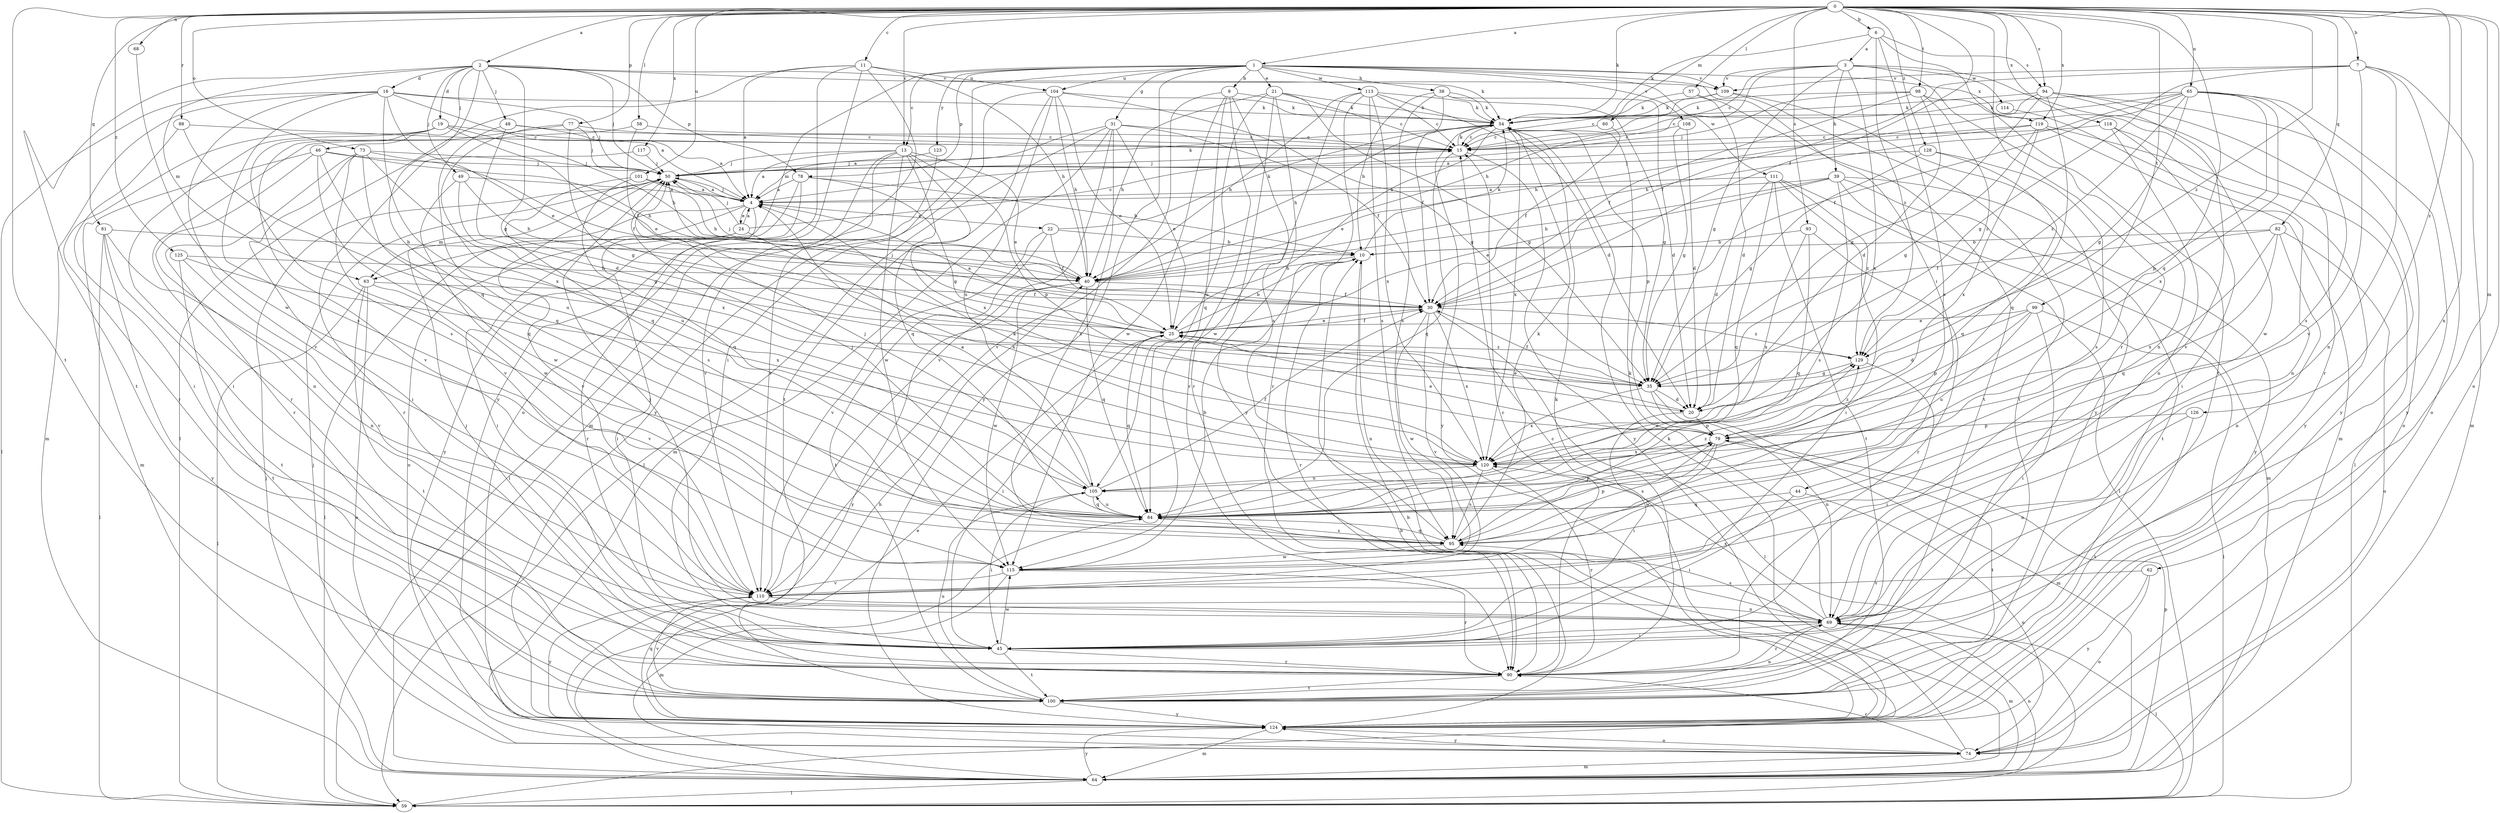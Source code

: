 strict digraph  {
0;
1;
2;
3;
4;
6;
7;
9;
10;
11;
13;
15;
16;
19;
20;
21;
22;
24;
25;
30;
31;
35;
38;
39;
40;
44;
45;
46;
48;
49;
50;
54;
57;
58;
59;
60;
62;
63;
64;
65;
68;
69;
73;
74;
77;
78;
79;
81;
82;
84;
88;
90;
93;
94;
95;
98;
99;
100;
101;
104;
105;
108;
109;
110;
111;
113;
114;
115;
117;
118;
119;
120;
123;
124;
125;
126;
128;
129;
0 -> 1  [label=a];
0 -> 2  [label=a];
0 -> 6  [label=b];
0 -> 7  [label=b];
0 -> 11  [label=c];
0 -> 13  [label=c];
0 -> 30  [label=f];
0 -> 54  [label=k];
0 -> 57  [label=l];
0 -> 58  [label=l];
0 -> 60  [label=m];
0 -> 62  [label=m];
0 -> 65  [label=n];
0 -> 68  [label=n];
0 -> 69  [label=n];
0 -> 73  [label=o];
0 -> 74  [label=o];
0 -> 77  [label=p];
0 -> 81  [label=q];
0 -> 82  [label=q];
0 -> 84  [label=q];
0 -> 88  [label=r];
0 -> 90  [label=r];
0 -> 93  [label=s];
0 -> 94  [label=s];
0 -> 98  [label=t];
0 -> 99  [label=t];
0 -> 100  [label=t];
0 -> 101  [label=u];
0 -> 117  [label=x];
0 -> 118  [label=x];
0 -> 119  [label=x];
0 -> 125  [label=z];
0 -> 126  [label=z];
0 -> 128  [label=z];
0 -> 129  [label=z];
1 -> 9  [label=b];
1 -> 13  [label=c];
1 -> 21  [label=e];
1 -> 31  [label=g];
1 -> 38  [label=h];
1 -> 44  [label=i];
1 -> 45  [label=i];
1 -> 63  [label=m];
1 -> 78  [label=p];
1 -> 104  [label=u];
1 -> 108  [label=v];
1 -> 109  [label=v];
1 -> 111  [label=w];
1 -> 113  [label=w];
1 -> 119  [label=x];
1 -> 123  [label=y];
1 -> 124  [label=y];
2 -> 16  [label=d];
2 -> 19  [label=d];
2 -> 35  [label=g];
2 -> 46  [label=j];
2 -> 48  [label=j];
2 -> 49  [label=j];
2 -> 50  [label=j];
2 -> 54  [label=k];
2 -> 63  [label=m];
2 -> 78  [label=p];
2 -> 84  [label=q];
2 -> 100  [label=t];
2 -> 109  [label=v];
3 -> 15  [label=c];
3 -> 35  [label=g];
3 -> 39  [label=h];
3 -> 40  [label=h];
3 -> 69  [label=n];
3 -> 90  [label=r];
3 -> 109  [label=v];
3 -> 114  [label=w];
3 -> 120  [label=x];
4 -> 22  [label=e];
4 -> 24  [label=e];
4 -> 45  [label=i];
4 -> 50  [label=j];
4 -> 63  [label=m];
4 -> 90  [label=r];
6 -> 3  [label=a];
6 -> 54  [label=k];
6 -> 94  [label=s];
6 -> 95  [label=s];
6 -> 100  [label=t];
6 -> 129  [label=z];
7 -> 30  [label=f];
7 -> 35  [label=g];
7 -> 64  [label=m];
7 -> 69  [label=n];
7 -> 74  [label=o];
7 -> 109  [label=v];
7 -> 110  [label=v];
9 -> 54  [label=k];
9 -> 84  [label=q];
9 -> 90  [label=r];
9 -> 95  [label=s];
9 -> 110  [label=v];
9 -> 115  [label=w];
10 -> 40  [label=h];
10 -> 54  [label=k];
10 -> 69  [label=n];
10 -> 90  [label=r];
11 -> 4  [label=a];
11 -> 40  [label=h];
11 -> 59  [label=l];
11 -> 64  [label=m];
11 -> 74  [label=o];
11 -> 104  [label=u];
11 -> 124  [label=y];
13 -> 4  [label=a];
13 -> 25  [label=e];
13 -> 50  [label=j];
13 -> 59  [label=l];
13 -> 79  [label=p];
13 -> 84  [label=q];
13 -> 110  [label=v];
13 -> 115  [label=w];
13 -> 120  [label=x];
15 -> 50  [label=j];
15 -> 54  [label=k];
15 -> 84  [label=q];
15 -> 124  [label=y];
16 -> 4  [label=a];
16 -> 25  [label=e];
16 -> 50  [label=j];
16 -> 54  [label=k];
16 -> 59  [label=l];
16 -> 64  [label=m];
16 -> 95  [label=s];
16 -> 110  [label=v];
16 -> 120  [label=x];
19 -> 15  [label=c];
19 -> 30  [label=f];
19 -> 40  [label=h];
19 -> 45  [label=i];
19 -> 90  [label=r];
19 -> 95  [label=s];
20 -> 25  [label=e];
20 -> 45  [label=i];
20 -> 79  [label=p];
21 -> 15  [label=c];
21 -> 35  [label=g];
21 -> 40  [label=h];
21 -> 54  [label=k];
21 -> 90  [label=r];
21 -> 105  [label=u];
21 -> 124  [label=y];
22 -> 10  [label=b];
22 -> 30  [label=f];
22 -> 54  [label=k];
22 -> 100  [label=t];
22 -> 110  [label=v];
24 -> 4  [label=a];
24 -> 15  [label=c];
24 -> 45  [label=i];
24 -> 50  [label=j];
24 -> 59  [label=l];
24 -> 120  [label=x];
25 -> 4  [label=a];
25 -> 10  [label=b];
25 -> 30  [label=f];
25 -> 45  [label=i];
25 -> 50  [label=j];
25 -> 84  [label=q];
25 -> 129  [label=z];
30 -> 25  [label=e];
30 -> 59  [label=l];
30 -> 110  [label=v];
30 -> 115  [label=w];
30 -> 120  [label=x];
30 -> 129  [label=z];
31 -> 4  [label=a];
31 -> 15  [label=c];
31 -> 25  [label=e];
31 -> 30  [label=f];
31 -> 59  [label=l];
31 -> 64  [label=m];
31 -> 95  [label=s];
31 -> 110  [label=v];
35 -> 20  [label=d];
35 -> 30  [label=f];
35 -> 64  [label=m];
35 -> 69  [label=n];
35 -> 120  [label=x];
38 -> 10  [label=b];
38 -> 20  [label=d];
38 -> 30  [label=f];
38 -> 35  [label=g];
38 -> 54  [label=k];
38 -> 95  [label=s];
39 -> 4  [label=a];
39 -> 25  [label=e];
39 -> 40  [label=h];
39 -> 64  [label=m];
39 -> 95  [label=s];
39 -> 100  [label=t];
39 -> 124  [label=y];
40 -> 30  [label=f];
40 -> 50  [label=j];
40 -> 84  [label=q];
40 -> 115  [label=w];
40 -> 124  [label=y];
44 -> 45  [label=i];
44 -> 74  [label=o];
44 -> 84  [label=q];
45 -> 90  [label=r];
45 -> 100  [label=t];
45 -> 115  [label=w];
46 -> 40  [label=h];
46 -> 50  [label=j];
46 -> 64  [label=m];
46 -> 69  [label=n];
46 -> 84  [label=q];
46 -> 105  [label=u];
48 -> 4  [label=a];
48 -> 15  [label=c];
48 -> 20  [label=d];
48 -> 84  [label=q];
49 -> 4  [label=a];
49 -> 35  [label=g];
49 -> 40  [label=h];
49 -> 115  [label=w];
50 -> 4  [label=a];
50 -> 54  [label=k];
50 -> 110  [label=v];
54 -> 15  [label=c];
54 -> 25  [label=e];
54 -> 40  [label=h];
54 -> 79  [label=p];
54 -> 120  [label=x];
54 -> 124  [label=y];
57 -> 20  [label=d];
57 -> 54  [label=k];
57 -> 100  [label=t];
58 -> 15  [label=c];
58 -> 25  [label=e];
58 -> 90  [label=r];
59 -> 10  [label=b];
60 -> 15  [label=c];
60 -> 30  [label=f];
62 -> 74  [label=o];
62 -> 110  [label=v];
62 -> 124  [label=y];
63 -> 30  [label=f];
63 -> 59  [label=l];
63 -> 74  [label=o];
63 -> 100  [label=t];
63 -> 110  [label=v];
64 -> 10  [label=b];
64 -> 50  [label=j];
64 -> 59  [label=l];
64 -> 69  [label=n];
64 -> 79  [label=p];
64 -> 84  [label=q];
64 -> 124  [label=y];
65 -> 15  [label=c];
65 -> 30  [label=f];
65 -> 35  [label=g];
65 -> 40  [label=h];
65 -> 54  [label=k];
65 -> 79  [label=p];
65 -> 95  [label=s];
65 -> 120  [label=x];
65 -> 124  [label=y];
65 -> 129  [label=z];
68 -> 115  [label=w];
69 -> 45  [label=i];
69 -> 50  [label=j];
69 -> 54  [label=k];
69 -> 59  [label=l];
69 -> 64  [label=m];
69 -> 90  [label=r];
69 -> 95  [label=s];
69 -> 120  [label=x];
73 -> 30  [label=f];
73 -> 45  [label=i];
73 -> 50  [label=j];
73 -> 90  [label=r];
73 -> 110  [label=v];
73 -> 115  [label=w];
73 -> 120  [label=x];
74 -> 50  [label=j];
74 -> 54  [label=k];
74 -> 64  [label=m];
74 -> 90  [label=r];
74 -> 124  [label=y];
77 -> 15  [label=c];
77 -> 35  [label=g];
77 -> 50  [label=j];
77 -> 84  [label=q];
77 -> 110  [label=v];
78 -> 4  [label=a];
78 -> 10  [label=b];
78 -> 35  [label=g];
78 -> 74  [label=o];
78 -> 124  [label=y];
79 -> 25  [label=e];
79 -> 95  [label=s];
79 -> 100  [label=t];
79 -> 115  [label=w];
79 -> 120  [label=x];
79 -> 129  [label=z];
81 -> 10  [label=b];
81 -> 59  [label=l];
81 -> 69  [label=n];
81 -> 100  [label=t];
81 -> 124  [label=y];
82 -> 10  [label=b];
82 -> 30  [label=f];
82 -> 69  [label=n];
82 -> 74  [label=o];
82 -> 84  [label=q];
82 -> 120  [label=x];
84 -> 50  [label=j];
84 -> 79  [label=p];
84 -> 95  [label=s];
84 -> 105  [label=u];
84 -> 129  [label=z];
88 -> 15  [label=c];
88 -> 45  [label=i];
88 -> 105  [label=u];
90 -> 15  [label=c];
90 -> 50  [label=j];
90 -> 54  [label=k];
90 -> 100  [label=t];
93 -> 10  [label=b];
93 -> 84  [label=q];
93 -> 90  [label=r];
93 -> 120  [label=x];
94 -> 35  [label=g];
94 -> 40  [label=h];
94 -> 54  [label=k];
94 -> 74  [label=o];
94 -> 84  [label=q];
94 -> 110  [label=v];
94 -> 124  [label=y];
95 -> 54  [label=k];
95 -> 79  [label=p];
95 -> 84  [label=q];
95 -> 115  [label=w];
98 -> 20  [label=d];
98 -> 30  [label=f];
98 -> 50  [label=j];
98 -> 54  [label=k];
98 -> 115  [label=w];
98 -> 129  [label=z];
99 -> 20  [label=d];
99 -> 25  [label=e];
99 -> 45  [label=i];
99 -> 59  [label=l];
99 -> 79  [label=p];
99 -> 105  [label=u];
100 -> 69  [label=n];
100 -> 105  [label=u];
100 -> 110  [label=v];
100 -> 124  [label=y];
101 -> 4  [label=a];
101 -> 40  [label=h];
101 -> 84  [label=q];
101 -> 95  [label=s];
104 -> 25  [label=e];
104 -> 35  [label=g];
104 -> 40  [label=h];
104 -> 54  [label=k];
104 -> 100  [label=t];
104 -> 105  [label=u];
104 -> 124  [label=y];
105 -> 4  [label=a];
105 -> 30  [label=f];
105 -> 45  [label=i];
105 -> 50  [label=j];
105 -> 84  [label=q];
105 -> 129  [label=z];
108 -> 15  [label=c];
108 -> 20  [label=d];
108 -> 35  [label=g];
109 -> 15  [label=c];
109 -> 54  [label=k];
109 -> 100  [label=t];
109 -> 124  [label=y];
110 -> 69  [label=n];
110 -> 124  [label=y];
111 -> 4  [label=a];
111 -> 20  [label=d];
111 -> 45  [label=i];
111 -> 59  [label=l];
111 -> 84  [label=q];
111 -> 100  [label=t];
111 -> 129  [label=z];
113 -> 15  [label=c];
113 -> 20  [label=d];
113 -> 40  [label=h];
113 -> 54  [label=k];
113 -> 90  [label=r];
113 -> 95  [label=s];
113 -> 115  [label=w];
113 -> 120  [label=x];
114 -> 64  [label=m];
115 -> 10  [label=b];
115 -> 64  [label=m];
115 -> 90  [label=r];
115 -> 110  [label=v];
117 -> 50  [label=j];
117 -> 90  [label=r];
118 -> 15  [label=c];
118 -> 45  [label=i];
118 -> 69  [label=n];
118 -> 124  [label=y];
119 -> 4  [label=a];
119 -> 15  [label=c];
119 -> 35  [label=g];
119 -> 59  [label=l];
119 -> 69  [label=n];
119 -> 120  [label=x];
120 -> 4  [label=a];
120 -> 90  [label=r];
120 -> 95  [label=s];
120 -> 105  [label=u];
123 -> 50  [label=j];
123 -> 110  [label=v];
124 -> 15  [label=c];
124 -> 25  [label=e];
124 -> 40  [label=h];
124 -> 64  [label=m];
124 -> 74  [label=o];
125 -> 40  [label=h];
125 -> 100  [label=t];
125 -> 110  [label=v];
125 -> 120  [label=x];
126 -> 69  [label=n];
126 -> 79  [label=p];
126 -> 100  [label=t];
128 -> 35  [label=g];
128 -> 50  [label=j];
128 -> 84  [label=q];
128 -> 95  [label=s];
129 -> 35  [label=g];
129 -> 45  [label=i];
}
